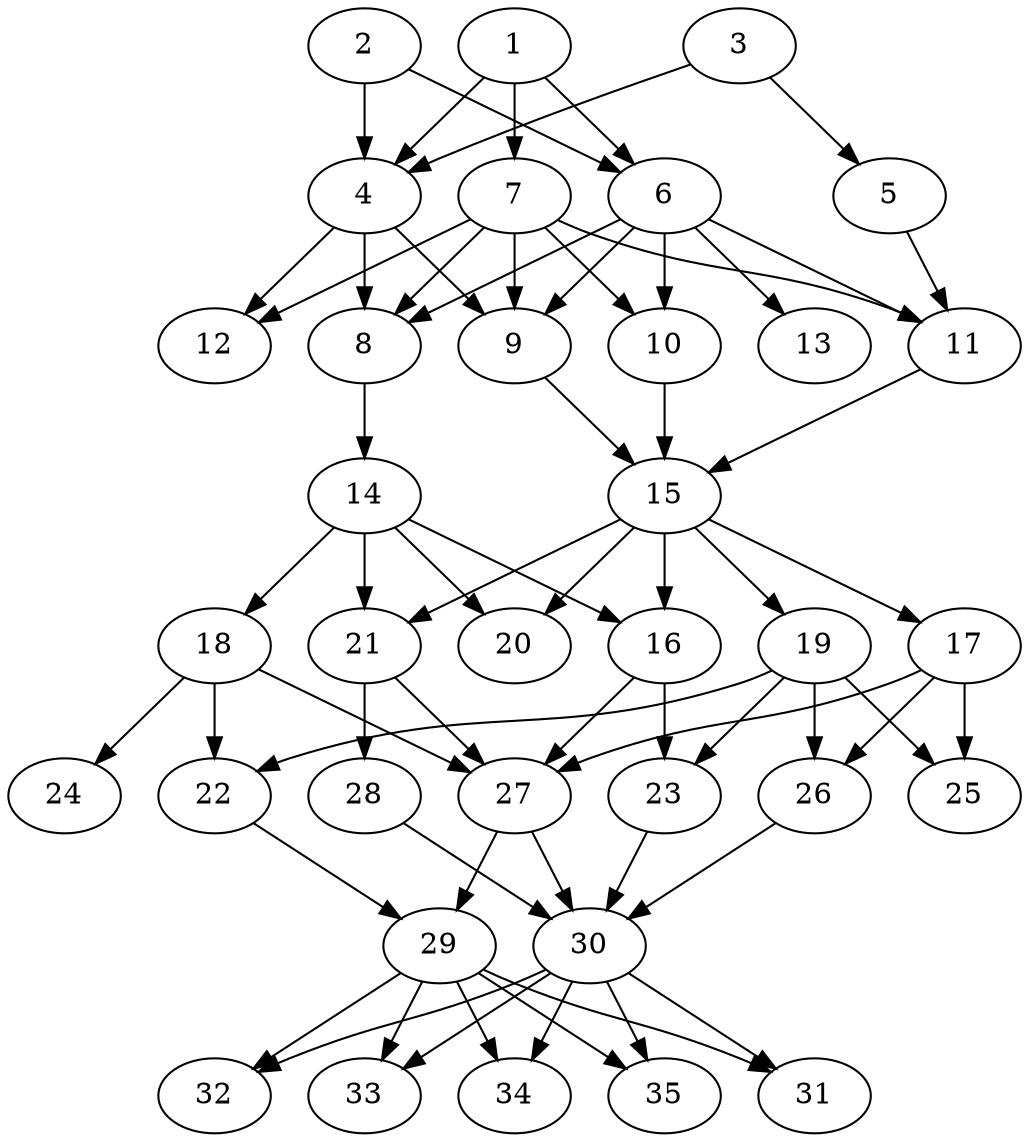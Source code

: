 // DAG automatically generated by daggen at Thu Oct  3 14:05:37 2019
// ./daggen --dot -n 35 --ccr 0.5 --fat 0.5 --regular 0.5 --density 0.7 --mindata 5242880 --maxdata 52428800 
digraph G {
  1 [size="94208000", alpha="0.06", expect_size="47104000"] 
  1 -> 4 [size ="47104000"]
  1 -> 6 [size ="47104000"]
  1 -> 7 [size ="47104000"]
  2 [size="23179264", alpha="0.07", expect_size="11589632"] 
  2 -> 4 [size ="11589632"]
  2 -> 6 [size ="11589632"]
  3 [size="36485120", alpha="0.14", expect_size="18242560"] 
  3 -> 4 [size ="18242560"]
  3 -> 5 [size ="18242560"]
  4 [size="19650560", alpha="0.04", expect_size="9825280"] 
  4 -> 8 [size ="9825280"]
  4 -> 9 [size ="9825280"]
  4 -> 12 [size ="9825280"]
  5 [size="75317248", alpha="0.08", expect_size="37658624"] 
  5 -> 11 [size ="37658624"]
  6 [size="54949888", alpha="0.02", expect_size="27474944"] 
  6 -> 8 [size ="27474944"]
  6 -> 9 [size ="27474944"]
  6 -> 10 [size ="27474944"]
  6 -> 11 [size ="27474944"]
  6 -> 13 [size ="27474944"]
  7 [size="43075584", alpha="0.17", expect_size="21537792"] 
  7 -> 8 [size ="21537792"]
  7 -> 9 [size ="21537792"]
  7 -> 10 [size ="21537792"]
  7 -> 11 [size ="21537792"]
  7 -> 12 [size ="21537792"]
  8 [size="20922368", alpha="0.02", expect_size="10461184"] 
  8 -> 14 [size ="10461184"]
  9 [size="50786304", alpha="0.04", expect_size="25393152"] 
  9 -> 15 [size ="25393152"]
  10 [size="24588288", alpha="0.04", expect_size="12294144"] 
  10 -> 15 [size ="12294144"]
  11 [size="98586624", alpha="0.14", expect_size="49293312"] 
  11 -> 15 [size ="49293312"]
  12 [size="34357248", alpha="0.13", expect_size="17178624"] 
  13 [size="68655104", alpha="0.13", expect_size="34327552"] 
  14 [size="42029056", alpha="0.07", expect_size="21014528"] 
  14 -> 16 [size ="21014528"]
  14 -> 18 [size ="21014528"]
  14 -> 20 [size ="21014528"]
  14 -> 21 [size ="21014528"]
  15 [size="62345216", alpha="0.07", expect_size="31172608"] 
  15 -> 16 [size ="31172608"]
  15 -> 17 [size ="31172608"]
  15 -> 19 [size ="31172608"]
  15 -> 20 [size ="31172608"]
  15 -> 21 [size ="31172608"]
  16 [size="102141952", alpha="0.06", expect_size="51070976"] 
  16 -> 23 [size ="51070976"]
  16 -> 27 [size ="51070976"]
  17 [size="18683904", alpha="0.00", expect_size="9341952"] 
  17 -> 25 [size ="9341952"]
  17 -> 26 [size ="9341952"]
  17 -> 27 [size ="9341952"]
  18 [size="98486272", alpha="0.01", expect_size="49243136"] 
  18 -> 22 [size ="49243136"]
  18 -> 24 [size ="49243136"]
  18 -> 27 [size ="49243136"]
  19 [size="13555712", alpha="0.17", expect_size="6777856"] 
  19 -> 22 [size ="6777856"]
  19 -> 23 [size ="6777856"]
  19 -> 25 [size ="6777856"]
  19 -> 26 [size ="6777856"]
  20 [size="31111168", alpha="0.13", expect_size="15555584"] 
  21 [size="50419712", alpha="0.06", expect_size="25209856"] 
  21 -> 27 [size ="25209856"]
  21 -> 28 [size ="25209856"]
  22 [size="20080640", alpha="0.02", expect_size="10040320"] 
  22 -> 29 [size ="10040320"]
  23 [size="79767552", alpha="0.03", expect_size="39883776"] 
  23 -> 30 [size ="39883776"]
  24 [size="45058048", alpha="0.06", expect_size="22529024"] 
  25 [size="79939584", alpha="0.03", expect_size="39969792"] 
  26 [size="18827264", alpha="0.10", expect_size="9413632"] 
  26 -> 30 [size ="9413632"]
  27 [size="48304128", alpha="0.03", expect_size="24152064"] 
  27 -> 29 [size ="24152064"]
  27 -> 30 [size ="24152064"]
  28 [size="48470016", alpha="0.19", expect_size="24235008"] 
  28 -> 30 [size ="24235008"]
  29 [size="53131264", alpha="0.03", expect_size="26565632"] 
  29 -> 31 [size ="26565632"]
  29 -> 32 [size ="26565632"]
  29 -> 33 [size ="26565632"]
  29 -> 34 [size ="26565632"]
  29 -> 35 [size ="26565632"]
  30 [size="40583168", alpha="0.10", expect_size="20291584"] 
  30 -> 31 [size ="20291584"]
  30 -> 32 [size ="20291584"]
  30 -> 33 [size ="20291584"]
  30 -> 34 [size ="20291584"]
  30 -> 35 [size ="20291584"]
  31 [size="100784128", alpha="0.16", expect_size="50392064"] 
  32 [size="34342912", alpha="0.07", expect_size="17171456"] 
  33 [size="42694656", alpha="0.10", expect_size="21347328"] 
  34 [size="57468928", alpha="0.20", expect_size="28734464"] 
  35 [size="87834624", alpha="0.01", expect_size="43917312"] 
}
